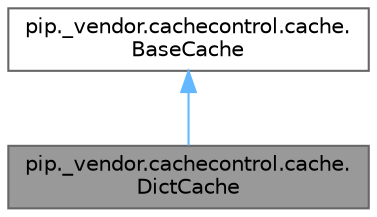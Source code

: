 digraph "pip._vendor.cachecontrol.cache.DictCache"
{
 // LATEX_PDF_SIZE
  bgcolor="transparent";
  edge [fontname=Helvetica,fontsize=10,labelfontname=Helvetica,labelfontsize=10];
  node [fontname=Helvetica,fontsize=10,shape=box,height=0.2,width=0.4];
  Node1 [id="Node000001",label="pip._vendor.cachecontrol.cache.\lDictCache",height=0.2,width=0.4,color="gray40", fillcolor="grey60", style="filled", fontcolor="black",tooltip=" "];
  Node2 -> Node1 [id="edge2_Node000001_Node000002",dir="back",color="steelblue1",style="solid",tooltip=" "];
  Node2 [id="Node000002",label="pip._vendor.cachecontrol.cache.\lBaseCache",height=0.2,width=0.4,color="gray40", fillcolor="white", style="filled",URL="$classpip_1_1__vendor_1_1cachecontrol_1_1cache_1_1BaseCache.html",tooltip=" "];
}
